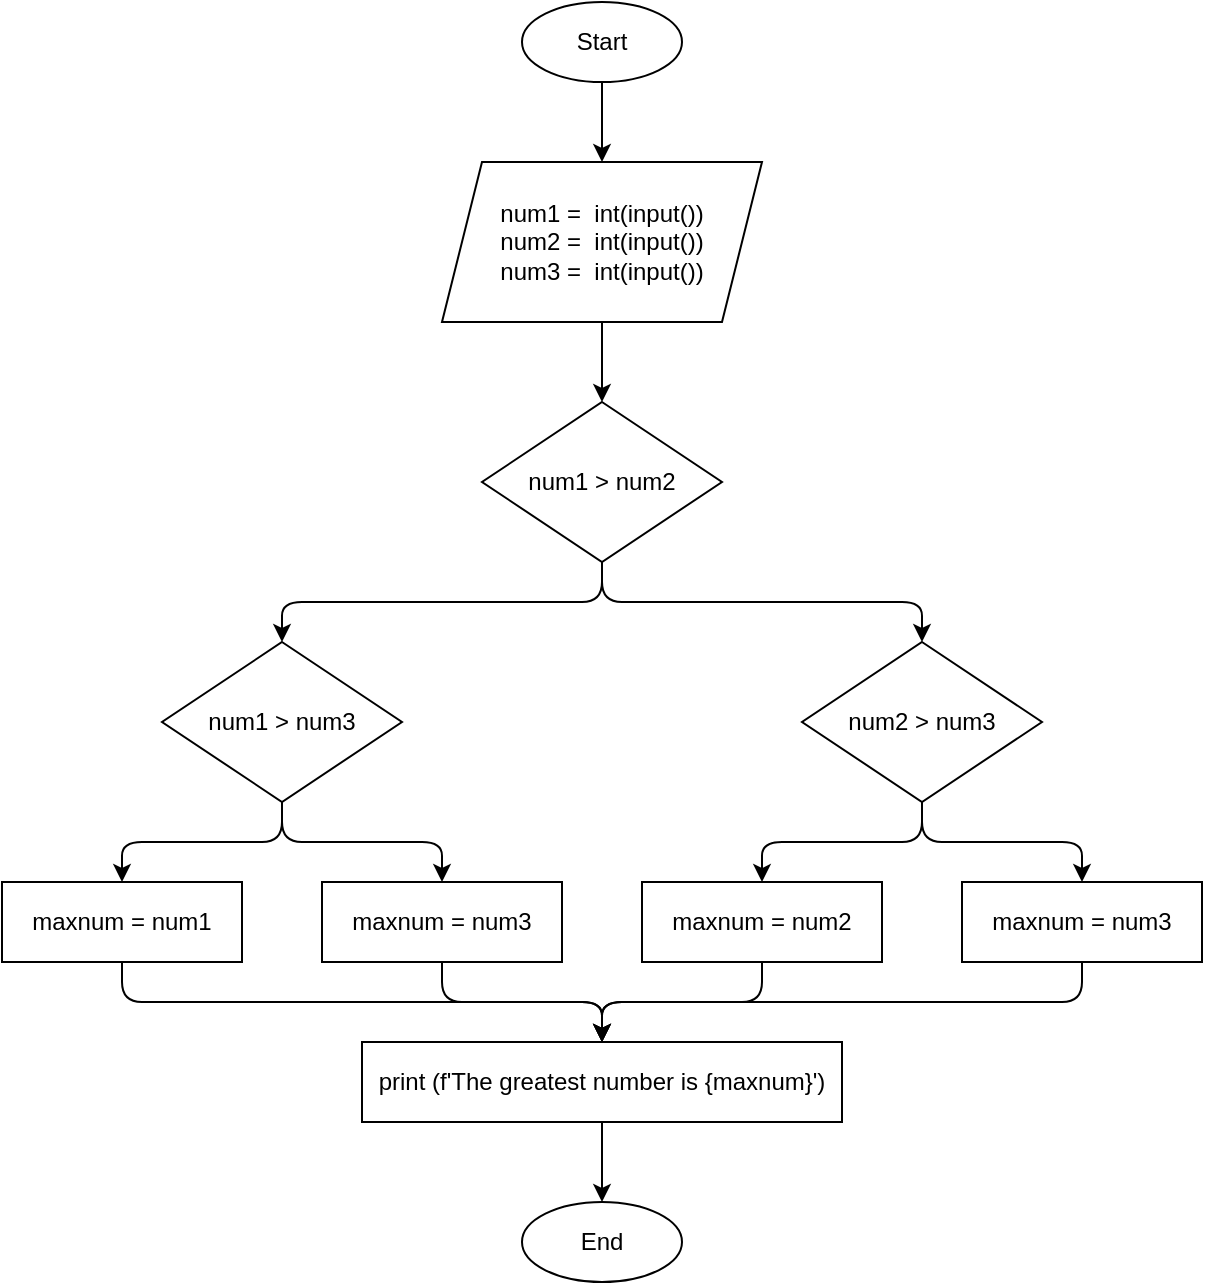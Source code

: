<mxfile>
    <diagram id="s5wu-vtcrQoPGv5RWjx9" name="Page-1">
        <mxGraphModel dx="1060" dy="1385" grid="1" gridSize="10" guides="1" tooltips="1" connect="1" arrows="1" fold="1" page="1" pageScale="1" pageWidth="850" pageHeight="1100" math="0" shadow="0">
            <root>
                <mxCell id="0"/>
                <mxCell id="1" parent="0"/>
                <mxCell id="19" style="edgeStyle=none;html=1;entryX=0.5;entryY=0;entryDx=0;entryDy=0;" parent="1" source="2" target="4" edge="1">
                    <mxGeometry relative="1" as="geometry"/>
                </mxCell>
                <mxCell id="2" value="Start" style="ellipse;whiteSpace=wrap;html=1;" parent="1" vertex="1">
                    <mxGeometry x="360" y="-1080" width="80" height="40" as="geometry"/>
                </mxCell>
                <mxCell id="20" style="edgeStyle=none;html=1;entryX=0.5;entryY=0;entryDx=0;entryDy=0;" parent="1" source="4" target="6" edge="1">
                    <mxGeometry relative="1" as="geometry"/>
                </mxCell>
                <mxCell id="4" value="num1 =&amp;nbsp; int(input())&lt;br&gt;num2 =&amp;nbsp; int(input())&lt;br&gt;num3 =&amp;nbsp; int(input())" style="shape=parallelogram;perimeter=parallelogramPerimeter;whiteSpace=wrap;html=1;fixedSize=1;" parent="1" vertex="1">
                    <mxGeometry x="320" y="-1000" width="160" height="80" as="geometry"/>
                </mxCell>
                <mxCell id="21" style="edgeStyle=none;html=1;entryX=0.5;entryY=0;entryDx=0;entryDy=0;" parent="1" source="6" target="7" edge="1">
                    <mxGeometry relative="1" as="geometry">
                        <Array as="points">
                            <mxPoint x="400" y="-780"/>
                            <mxPoint x="240" y="-780"/>
                        </Array>
                    </mxGeometry>
                </mxCell>
                <mxCell id="22" style="edgeStyle=none;html=1;entryX=0.5;entryY=0;entryDx=0;entryDy=0;" parent="1" source="6" target="12" edge="1">
                    <mxGeometry relative="1" as="geometry">
                        <Array as="points">
                            <mxPoint x="400" y="-780"/>
                            <mxPoint x="560" y="-780"/>
                        </Array>
                    </mxGeometry>
                </mxCell>
                <mxCell id="6" value="num1 &amp;gt; num2" style="rhombus;whiteSpace=wrap;html=1;" parent="1" vertex="1">
                    <mxGeometry x="340" y="-880" width="120" height="80" as="geometry"/>
                </mxCell>
                <mxCell id="23" style="edgeStyle=none;html=1;entryX=0.5;entryY=0;entryDx=0;entryDy=0;" parent="1" source="7" target="10" edge="1">
                    <mxGeometry relative="1" as="geometry">
                        <Array as="points">
                            <mxPoint x="240" y="-660"/>
                            <mxPoint x="160" y="-660"/>
                        </Array>
                    </mxGeometry>
                </mxCell>
                <mxCell id="24" style="edgeStyle=none;html=1;entryX=0.5;entryY=0;entryDx=0;entryDy=0;" parent="1" source="7" target="13" edge="1">
                    <mxGeometry relative="1" as="geometry">
                        <Array as="points">
                            <mxPoint x="240" y="-660"/>
                            <mxPoint x="320" y="-660"/>
                        </Array>
                    </mxGeometry>
                </mxCell>
                <mxCell id="7" value="num1 &amp;gt; num3" style="rhombus;whiteSpace=wrap;html=1;" parent="1" vertex="1">
                    <mxGeometry x="180" y="-760" width="120" height="80" as="geometry"/>
                </mxCell>
                <mxCell id="30" style="edgeStyle=none;html=1;entryX=0.5;entryY=0;entryDx=0;entryDy=0;" parent="1" source="10" target="17" edge="1">
                    <mxGeometry relative="1" as="geometry">
                        <Array as="points">
                            <mxPoint x="160" y="-580"/>
                            <mxPoint x="400" y="-580"/>
                        </Array>
                    </mxGeometry>
                </mxCell>
                <mxCell id="10" value="maxnum = num1" style="rounded=0;whiteSpace=wrap;html=1;" parent="1" vertex="1">
                    <mxGeometry x="100" y="-640" width="120" height="40" as="geometry"/>
                </mxCell>
                <mxCell id="25" style="edgeStyle=none;html=1;entryX=0.5;entryY=0;entryDx=0;entryDy=0;" parent="1" source="12" target="14" edge="1">
                    <mxGeometry relative="1" as="geometry">
                        <Array as="points">
                            <mxPoint x="560" y="-660"/>
                            <mxPoint x="480" y="-660"/>
                        </Array>
                    </mxGeometry>
                </mxCell>
                <mxCell id="26" style="edgeStyle=none;html=1;entryX=0.5;entryY=0;entryDx=0;entryDy=0;" parent="1" source="12" target="15" edge="1">
                    <mxGeometry relative="1" as="geometry">
                        <Array as="points">
                            <mxPoint x="560" y="-660"/>
                            <mxPoint x="640" y="-660"/>
                        </Array>
                    </mxGeometry>
                </mxCell>
                <mxCell id="12" value="num2 &amp;gt; num3" style="rhombus;whiteSpace=wrap;html=1;" parent="1" vertex="1">
                    <mxGeometry x="500" y="-760" width="120" height="80" as="geometry"/>
                </mxCell>
                <mxCell id="29" style="edgeStyle=none;html=1;entryX=0.5;entryY=0;entryDx=0;entryDy=0;" parent="1" source="13" target="17" edge="1">
                    <mxGeometry relative="1" as="geometry">
                        <mxPoint x="400" y="-520" as="targetPoint"/>
                        <Array as="points">
                            <mxPoint x="320" y="-580"/>
                            <mxPoint x="400" y="-580"/>
                        </Array>
                    </mxGeometry>
                </mxCell>
                <mxCell id="13" value="maxnum = num3" style="rounded=0;whiteSpace=wrap;html=1;" parent="1" vertex="1">
                    <mxGeometry x="260" y="-640" width="120" height="40" as="geometry"/>
                </mxCell>
                <mxCell id="28" style="edgeStyle=none;html=1;entryX=0.5;entryY=0;entryDx=0;entryDy=0;" parent="1" source="14" target="17" edge="1">
                    <mxGeometry relative="1" as="geometry">
                        <Array as="points">
                            <mxPoint x="480" y="-580"/>
                            <mxPoint x="400" y="-580"/>
                        </Array>
                    </mxGeometry>
                </mxCell>
                <mxCell id="14" value="maxnum = num2" style="rounded=0;whiteSpace=wrap;html=1;" parent="1" vertex="1">
                    <mxGeometry x="420" y="-640" width="120" height="40" as="geometry"/>
                </mxCell>
                <mxCell id="27" style="edgeStyle=none;html=1;entryX=0.5;entryY=0;entryDx=0;entryDy=0;" parent="1" source="15" target="17" edge="1">
                    <mxGeometry relative="1" as="geometry">
                        <Array as="points">
                            <mxPoint x="640" y="-580"/>
                            <mxPoint x="400" y="-580"/>
                        </Array>
                    </mxGeometry>
                </mxCell>
                <mxCell id="15" value="maxnum = num3" style="rounded=0;whiteSpace=wrap;html=1;" parent="1" vertex="1">
                    <mxGeometry x="580" y="-640" width="120" height="40" as="geometry"/>
                </mxCell>
                <mxCell id="31" style="edgeStyle=none;html=1;entryX=0.5;entryY=0;entryDx=0;entryDy=0;" parent="1" source="17" target="18" edge="1">
                    <mxGeometry relative="1" as="geometry"/>
                </mxCell>
                <mxCell id="17" value="print (f'The greatest number is {maxnum}')" style="rounded=0;whiteSpace=wrap;html=1;" parent="1" vertex="1">
                    <mxGeometry x="280" y="-560" width="240" height="40" as="geometry"/>
                </mxCell>
                <mxCell id="18" value="End" style="ellipse;whiteSpace=wrap;html=1;" parent="1" vertex="1">
                    <mxGeometry x="360" y="-480" width="80" height="40" as="geometry"/>
                </mxCell>
            </root>
        </mxGraphModel>
    </diagram>
</mxfile>